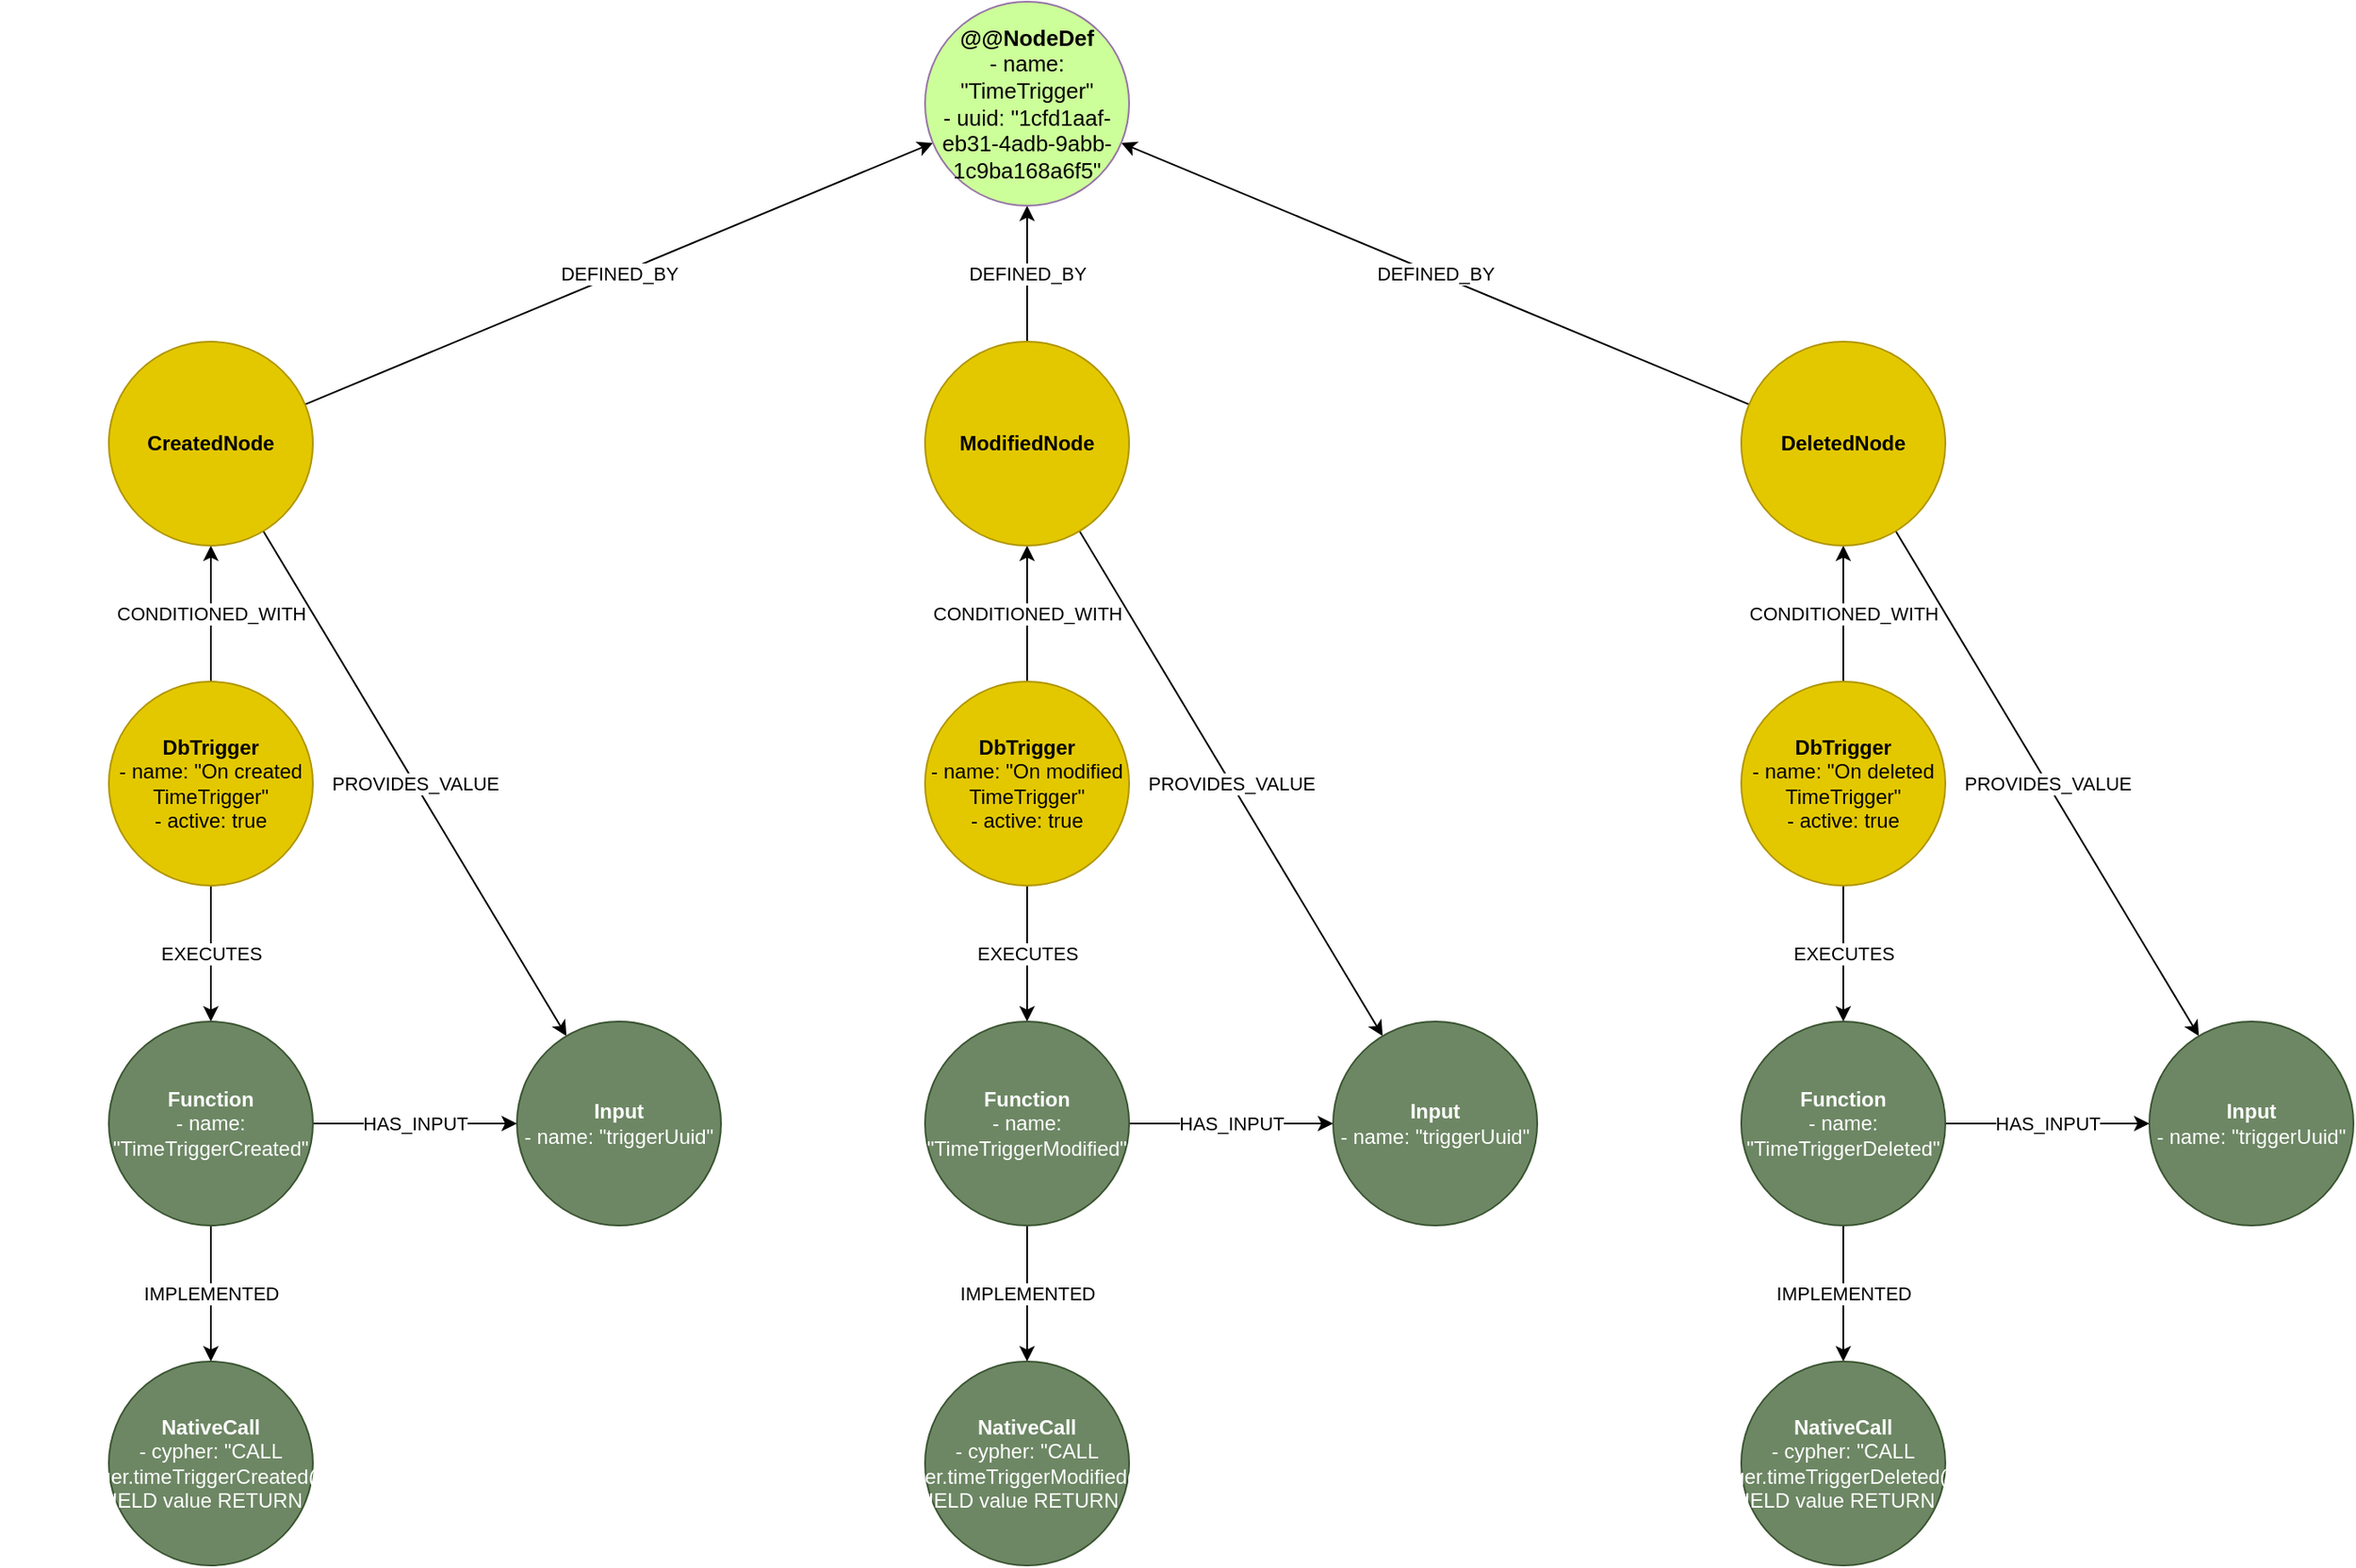 <mxfile>
    <diagram id="1tGT_kyE3gS5Zs4tL-Q0" name="Page-1">
        <mxGraphModel dx="2049" dy="789" grid="1" gridSize="10" guides="1" tooltips="1" connect="1" arrows="1" fold="1" page="1" pageScale="1" pageWidth="1169" pageHeight="827" math="0" shadow="0">
            <root>
                <mxCell id="0"/>
                <mxCell id="1" parent="0"/>
                <mxCell id="5" value="CONDITIONED_WITH" style="edgeStyle=none;html=1;" parent="1" source="2" target="4" edge="1">
                    <mxGeometry relative="1" as="geometry"/>
                </mxCell>
                <mxCell id="35" value="EXECUTES" style="edgeStyle=none;html=1;" parent="1" source="2" target="32" edge="1">
                    <mxGeometry relative="1" as="geometry"/>
                </mxCell>
                <mxCell id="2" value="&lt;b&gt;DbTrigger&lt;/b&gt;&lt;br&gt;- name: &quot;On created TimeTrigger&quot;&lt;br&gt;- active: true" style="ellipse;whiteSpace=wrap;html=1;aspect=fixed;fillColor=#e3c800;fontColor=#000000;strokeColor=#B09500;" parent="1" vertex="1">
                    <mxGeometry x="80" y="440" width="120" height="120" as="geometry"/>
                </mxCell>
                <mxCell id="22" value="DEFINED_BY" style="edgeStyle=none;html=1;" parent="1" source="4" target="19" edge="1">
                    <mxGeometry relative="1" as="geometry"/>
                </mxCell>
                <mxCell id="36" value="PROVIDES_VALUE" style="edgeStyle=none;html=1;" parent="1" source="4" target="33" edge="1">
                    <mxGeometry relative="1" as="geometry"/>
                </mxCell>
                <mxCell id="4" value="&lt;b&gt;CreatedNode&lt;/b&gt;" style="ellipse;whiteSpace=wrap;html=1;aspect=fixed;fillColor=#e3c800;fontColor=#000000;strokeColor=#B09500;" parent="1" vertex="1">
                    <mxGeometry x="80" y="240" width="120" height="120" as="geometry"/>
                </mxCell>
                <mxCell id="6" value="CONDITIONED_WITH" style="edgeStyle=none;html=1;" parent="1" source="7" target="8" edge="1">
                    <mxGeometry relative="1" as="geometry"/>
                </mxCell>
                <mxCell id="28" value="EXECUTES" style="edgeStyle=none;html=1;" parent="1" source="7" target="25" edge="1">
                    <mxGeometry relative="1" as="geometry"/>
                </mxCell>
                <mxCell id="7" value="&lt;b&gt;DbTrigger&lt;/b&gt;&lt;br&gt;- name: &quot;On modified TimeTrigger&quot;&lt;br&gt;- active: true" style="ellipse;whiteSpace=wrap;html=1;aspect=fixed;fillColor=#e3c800;fontColor=#000000;strokeColor=#B09500;" parent="1" vertex="1">
                    <mxGeometry x="560" y="440" width="120" height="120" as="geometry"/>
                </mxCell>
                <mxCell id="21" value="DEFINED_BY" style="edgeStyle=none;html=1;" parent="1" source="8" target="19" edge="1">
                    <mxGeometry relative="1" as="geometry"/>
                </mxCell>
                <mxCell id="29" value="PROVIDES_VALUE" style="edgeStyle=none;html=1;" parent="1" source="8" target="26" edge="1">
                    <mxGeometry relative="1" as="geometry"/>
                </mxCell>
                <mxCell id="8" value="&lt;b&gt;ModifiedNode&lt;/b&gt;" style="ellipse;whiteSpace=wrap;html=1;aspect=fixed;fillColor=#e3c800;fontColor=#000000;strokeColor=#B09500;" parent="1" vertex="1">
                    <mxGeometry x="560" y="240" width="120" height="120" as="geometry"/>
                </mxCell>
                <mxCell id="9" value="CONDITIONED_WITH" style="edgeStyle=none;html=1;" parent="1" source="10" target="11" edge="1">
                    <mxGeometry relative="1" as="geometry"/>
                </mxCell>
                <mxCell id="17" value="EXECUTES" style="edgeStyle=none;html=1;" parent="1" source="10" target="12" edge="1">
                    <mxGeometry relative="1" as="geometry"/>
                </mxCell>
                <mxCell id="10" value="&lt;b&gt;DbTrigger&lt;/b&gt;&lt;br&gt;- name: &quot;On deleted TimeTrigger&quot;&lt;br&gt;- active: true" style="ellipse;whiteSpace=wrap;html=1;aspect=fixed;fillColor=#e3c800;fontColor=#000000;strokeColor=#B09500;" parent="1" vertex="1">
                    <mxGeometry x="1040" y="440" width="120" height="120" as="geometry"/>
                </mxCell>
                <mxCell id="18" value="PROVIDES_VALUE" style="edgeStyle=none;html=1;" parent="1" source="11" target="13" edge="1">
                    <mxGeometry relative="1" as="geometry"/>
                </mxCell>
                <mxCell id="20" value="DEFINED_BY" style="edgeStyle=none;html=1;" parent="1" source="11" target="19" edge="1">
                    <mxGeometry relative="1" as="geometry"/>
                </mxCell>
                <mxCell id="11" value="&lt;b&gt;DeletedNode&lt;/b&gt;" style="ellipse;whiteSpace=wrap;html=1;aspect=fixed;fillColor=#e3c800;fontColor=#000000;strokeColor=#B09500;" parent="1" vertex="1">
                    <mxGeometry x="1040" y="240" width="120" height="120" as="geometry"/>
                </mxCell>
                <mxCell id="14" value="HAS_INPUT" style="edgeStyle=none;html=1;" parent="1" source="12" target="13" edge="1">
                    <mxGeometry relative="1" as="geometry"/>
                </mxCell>
                <mxCell id="15" value="IMPLEMENTED" style="edgeStyle=none;html=1;" parent="1" source="12" target="16" edge="1">
                    <mxGeometry relative="1" as="geometry">
                        <mxPoint x="1710" y="370" as="targetPoint"/>
                    </mxGeometry>
                </mxCell>
                <mxCell id="12" value="&lt;b&gt;Function&lt;/b&gt;&lt;br&gt;- name: &quot;TimeTriggerDeleted&quot;" style="ellipse;whiteSpace=wrap;html=1;aspect=fixed;fillColor=#6d8764;fontColor=#ffffff;strokeColor=#3A5431;" parent="1" vertex="1">
                    <mxGeometry x="1040" y="640" width="120" height="120" as="geometry"/>
                </mxCell>
                <mxCell id="13" value="&lt;b&gt;Input&lt;/b&gt;&lt;br&gt;- name: &quot;triggerUuid&quot;" style="ellipse;whiteSpace=wrap;html=1;aspect=fixed;fillColor=#6d8764;fontColor=#ffffff;strokeColor=#3A5431;" parent="1" vertex="1">
                    <mxGeometry x="1280" y="640" width="120" height="120" as="geometry"/>
                </mxCell>
                <mxCell id="16" value="&lt;b&gt;NativeCall&lt;/b&gt;&lt;br&gt;- cypher: &quot;CALL custom.trigger.timeTriggerDeleted(triggerUuid) YIELD value RETURN *&quot;" style="ellipse;whiteSpace=wrap;html=1;aspect=fixed;fillColor=#6d8764;fontColor=#ffffff;strokeColor=#3A5431;" parent="1" vertex="1">
                    <mxGeometry x="1040" y="840" width="120" height="120" as="geometry"/>
                </mxCell>
                <mxCell id="19" value="&lt;b&gt;&lt;font style=&quot;font-size: 13px&quot; color=&quot;#000000&quot;&gt;@@NodeDef&lt;br&gt;&lt;/font&gt;&lt;/b&gt;&lt;span style=&quot;color: rgb(0 , 0 , 0) ; font-size: 13px&quot;&gt;- name: &quot;TimeTrigger&quot;&lt;br&gt;&lt;/span&gt;&lt;font color=&quot;#000000&quot;&gt;&lt;span style=&quot;font-size: 13px&quot;&gt;- uuid: &quot;1cfd1aaf-eb31-4adb-9abb-1c9ba168a6f5&quot;&lt;/span&gt;&lt;br&gt;&lt;/font&gt;" style="ellipse;whiteSpace=wrap;html=1;aspect=fixed;direction=west;strokeColor=#9673a6;fillColor=#CCFF99;" parent="1" vertex="1">
                    <mxGeometry x="560" y="40" width="120" height="120" as="geometry"/>
                </mxCell>
                <mxCell id="23" value="HAS_INPUT" style="edgeStyle=none;html=1;" parent="1" source="25" target="26" edge="1">
                    <mxGeometry relative="1" as="geometry"/>
                </mxCell>
                <mxCell id="24" value="IMPLEMENTED" style="edgeStyle=none;html=1;" parent="1" source="25" target="27" edge="1">
                    <mxGeometry relative="1" as="geometry">
                        <mxPoint x="1230" y="370" as="targetPoint"/>
                    </mxGeometry>
                </mxCell>
                <mxCell id="25" value="&lt;b&gt;Function&lt;/b&gt;&lt;br&gt;- name: &quot;TimeTriggerModified&quot;" style="ellipse;whiteSpace=wrap;html=1;aspect=fixed;fillColor=#6d8764;fontColor=#ffffff;strokeColor=#3A5431;" parent="1" vertex="1">
                    <mxGeometry x="560" y="640" width="120" height="120" as="geometry"/>
                </mxCell>
                <mxCell id="26" value="&lt;b&gt;Input&lt;/b&gt;&lt;br&gt;- name: &quot;triggerUuid&quot;" style="ellipse;whiteSpace=wrap;html=1;aspect=fixed;fillColor=#6d8764;fontColor=#ffffff;strokeColor=#3A5431;" parent="1" vertex="1">
                    <mxGeometry x="800" y="640" width="120" height="120" as="geometry"/>
                </mxCell>
                <mxCell id="27" value="&lt;b&gt;NativeCall&lt;/b&gt;&lt;br&gt;- cypher: &quot;CALL custom.trigger.timeTriggerModified(triggerUuid) YIELD value RETURN *&quot;" style="ellipse;whiteSpace=wrap;html=1;aspect=fixed;fillColor=#6d8764;fontColor=#ffffff;strokeColor=#3A5431;" parent="1" vertex="1">
                    <mxGeometry x="560" y="840" width="120" height="120" as="geometry"/>
                </mxCell>
                <mxCell id="30" value="HAS_INPUT" style="edgeStyle=none;html=1;" parent="1" source="32" target="33" edge="1">
                    <mxGeometry relative="1" as="geometry"/>
                </mxCell>
                <mxCell id="31" value="IMPLEMENTED" style="edgeStyle=none;html=1;" parent="1" source="32" target="34" edge="1">
                    <mxGeometry relative="1" as="geometry">
                        <mxPoint x="750" y="370" as="targetPoint"/>
                    </mxGeometry>
                </mxCell>
                <mxCell id="32" value="&lt;b&gt;Function&lt;/b&gt;&lt;br&gt;- name: &quot;TimeTriggerCreated&quot;" style="ellipse;whiteSpace=wrap;html=1;aspect=fixed;fillColor=#6d8764;fontColor=#ffffff;strokeColor=#3A5431;" parent="1" vertex="1">
                    <mxGeometry x="80" y="640" width="120" height="120" as="geometry"/>
                </mxCell>
                <mxCell id="33" value="&lt;b&gt;Input&lt;/b&gt;&lt;br&gt;- name: &quot;triggerUuid&quot;" style="ellipse;whiteSpace=wrap;html=1;aspect=fixed;fillColor=#6d8764;fontColor=#ffffff;strokeColor=#3A5431;" parent="1" vertex="1">
                    <mxGeometry x="320" y="640" width="120" height="120" as="geometry"/>
                </mxCell>
                <mxCell id="34" value="&lt;b&gt;NativeCall&lt;/b&gt;&lt;br&gt;- cypher: &quot;CALL custom.trigger.timeTriggerCreated(triggerUuid) YIELD value RETURN *&quot;" style="ellipse;whiteSpace=wrap;html=1;aspect=fixed;fillColor=#6d8764;fontColor=#ffffff;strokeColor=#3A5431;" parent="1" vertex="1">
                    <mxGeometry x="80" y="840" width="120" height="120" as="geometry"/>
                </mxCell>
            </root>
        </mxGraphModel>
    </diagram>
</mxfile>